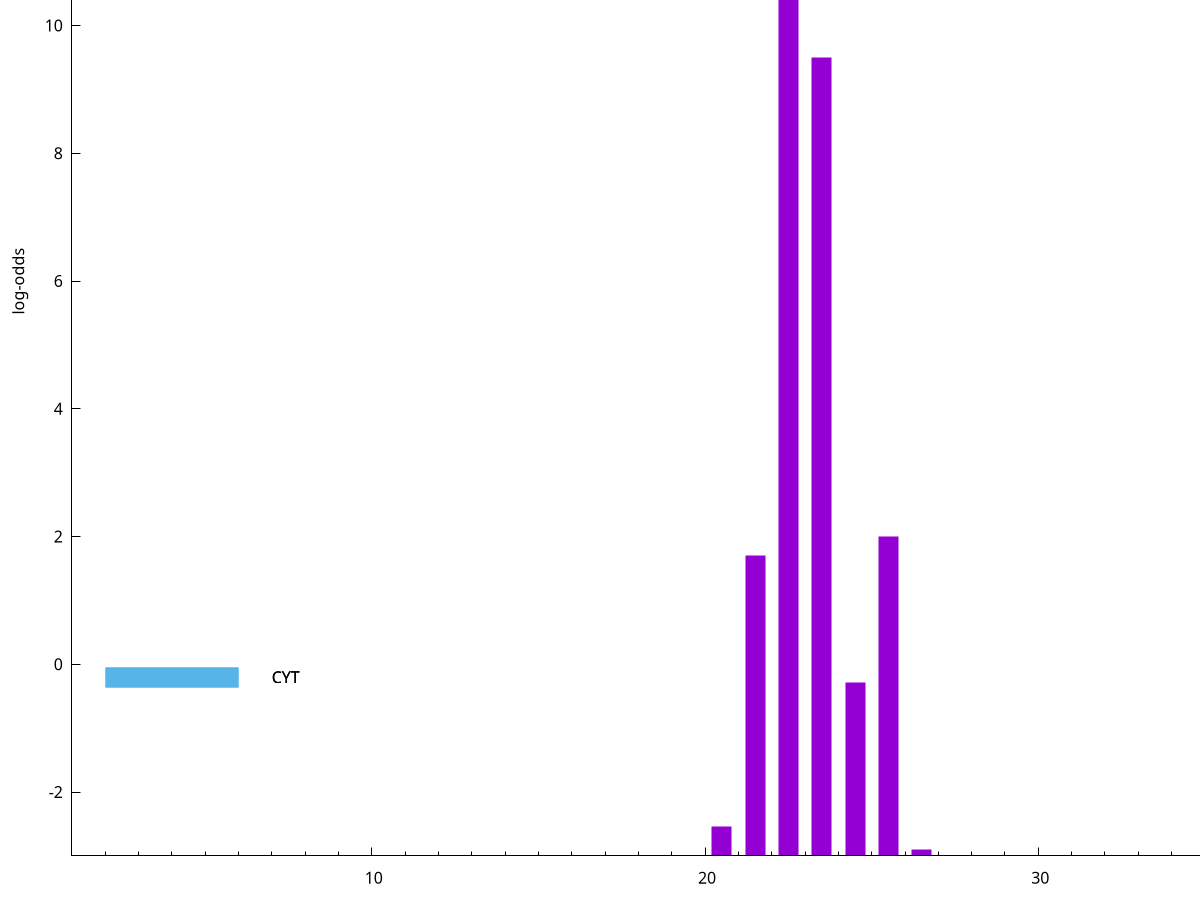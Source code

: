set title "LipoP predictions for SRR5666568.gff"
set size 2., 1.4
set xrange [1:70] 
set mxtics 10
set yrange [-3:15]
set y2range [0:18]
set ylabel "log-odds"
set term postscript eps color solid "Helvetica" 30
set output "SRR5666568.gff344.eps"
set arrow from 2,13.8546 to 6,13.8546 nohead lt 1 lw 20
set label "SpI" at 7,13.8546
set arrow from 2,-0.200913 to 6,-0.200913 nohead lt 3 lw 20
set label "CYT" at 7,-0.200913
set arrow from 2,-0.200913 to 6,-0.200913 nohead lt 3 lw 20
set label "CYT" at 7,-0.200913
set arrow from 2,13.8546 to 6,13.8546 nohead lt 1 lw 20
set label "SpI" at 7,13.8546
# NOTE: The scores below are the log-odds scores with the threshold
# NOTE: subtracted (a hack to make gnuplot make the histogram all
# NOTE: look nice).
plot "-" axes x1y2 title "" with impulses lt 1 lw 20
22.500000 16.781000
23.500000 12.508350
25.500000 5.008210
21.500000 4.708660
24.500000 2.721099
20.500000 0.461780
26.500000 0.096980
e
exit
